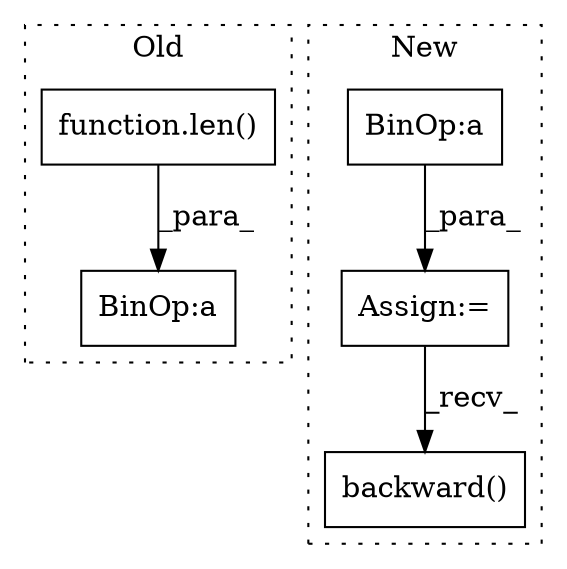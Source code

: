 digraph G {
subgraph cluster0 {
1 [label="function.len()" a="75" s="1227,1235" l="4,1" shape="box"];
4 [label="BinOp:a" a="82" s="1237" l="3" shape="box"];
label = "Old";
style="dotted";
}
subgraph cluster1 {
2 [label="backward()" a="75" s="1530" l="15" shape="box"];
3 [label="BinOp:a" a="82" s="1214" l="3" shape="box"];
5 [label="Assign:=" a="68" s="1207" l="3" shape="box"];
label = "New";
style="dotted";
}
1 -> 4 [label="_para_"];
3 -> 5 [label="_para_"];
5 -> 2 [label="_recv_"];
}